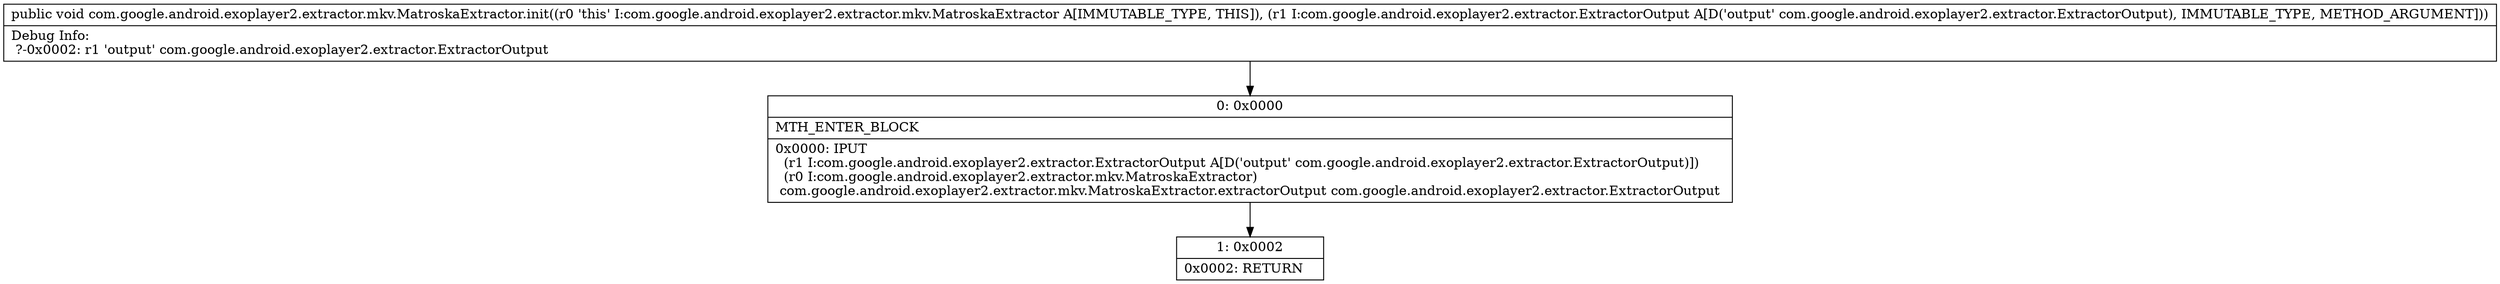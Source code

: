 digraph "CFG forcom.google.android.exoplayer2.extractor.mkv.MatroskaExtractor.init(Lcom\/google\/android\/exoplayer2\/extractor\/ExtractorOutput;)V" {
Node_0 [shape=record,label="{0\:\ 0x0000|MTH_ENTER_BLOCK\l|0x0000: IPUT  \l  (r1 I:com.google.android.exoplayer2.extractor.ExtractorOutput A[D('output' com.google.android.exoplayer2.extractor.ExtractorOutput)])\l  (r0 I:com.google.android.exoplayer2.extractor.mkv.MatroskaExtractor)\l com.google.android.exoplayer2.extractor.mkv.MatroskaExtractor.extractorOutput com.google.android.exoplayer2.extractor.ExtractorOutput \l}"];
Node_1 [shape=record,label="{1\:\ 0x0002|0x0002: RETURN   \l}"];
MethodNode[shape=record,label="{public void com.google.android.exoplayer2.extractor.mkv.MatroskaExtractor.init((r0 'this' I:com.google.android.exoplayer2.extractor.mkv.MatroskaExtractor A[IMMUTABLE_TYPE, THIS]), (r1 I:com.google.android.exoplayer2.extractor.ExtractorOutput A[D('output' com.google.android.exoplayer2.extractor.ExtractorOutput), IMMUTABLE_TYPE, METHOD_ARGUMENT]))  | Debug Info:\l  ?\-0x0002: r1 'output' com.google.android.exoplayer2.extractor.ExtractorOutput\l}"];
MethodNode -> Node_0;
Node_0 -> Node_1;
}

